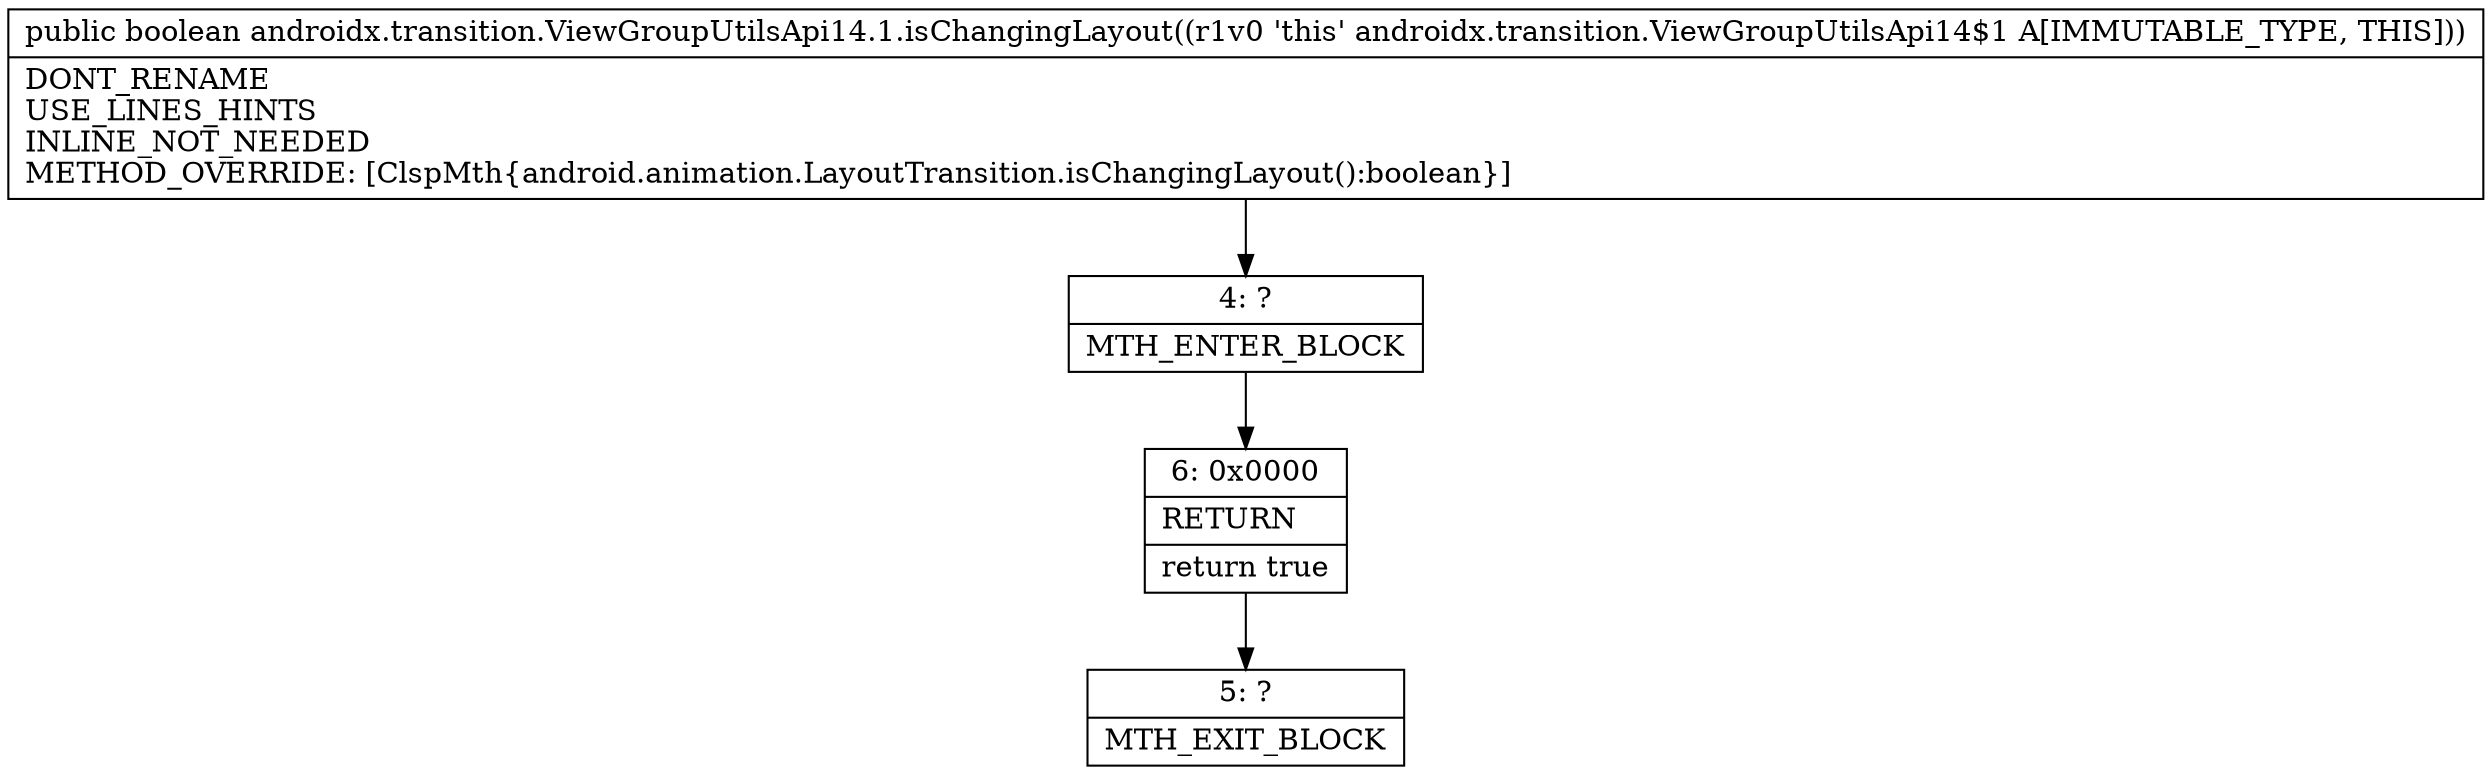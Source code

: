 digraph "CFG forandroidx.transition.ViewGroupUtilsApi14.1.isChangingLayout()Z" {
Node_4 [shape=record,label="{4\:\ ?|MTH_ENTER_BLOCK\l}"];
Node_6 [shape=record,label="{6\:\ 0x0000|RETURN\l|return true\l}"];
Node_5 [shape=record,label="{5\:\ ?|MTH_EXIT_BLOCK\l}"];
MethodNode[shape=record,label="{public boolean androidx.transition.ViewGroupUtilsApi14.1.isChangingLayout((r1v0 'this' androidx.transition.ViewGroupUtilsApi14$1 A[IMMUTABLE_TYPE, THIS]))  | DONT_RENAME\lUSE_LINES_HINTS\lINLINE_NOT_NEEDED\lMETHOD_OVERRIDE: [ClspMth\{android.animation.LayoutTransition.isChangingLayout():boolean\}]\l}"];
MethodNode -> Node_4;Node_4 -> Node_6;
Node_6 -> Node_5;
}

